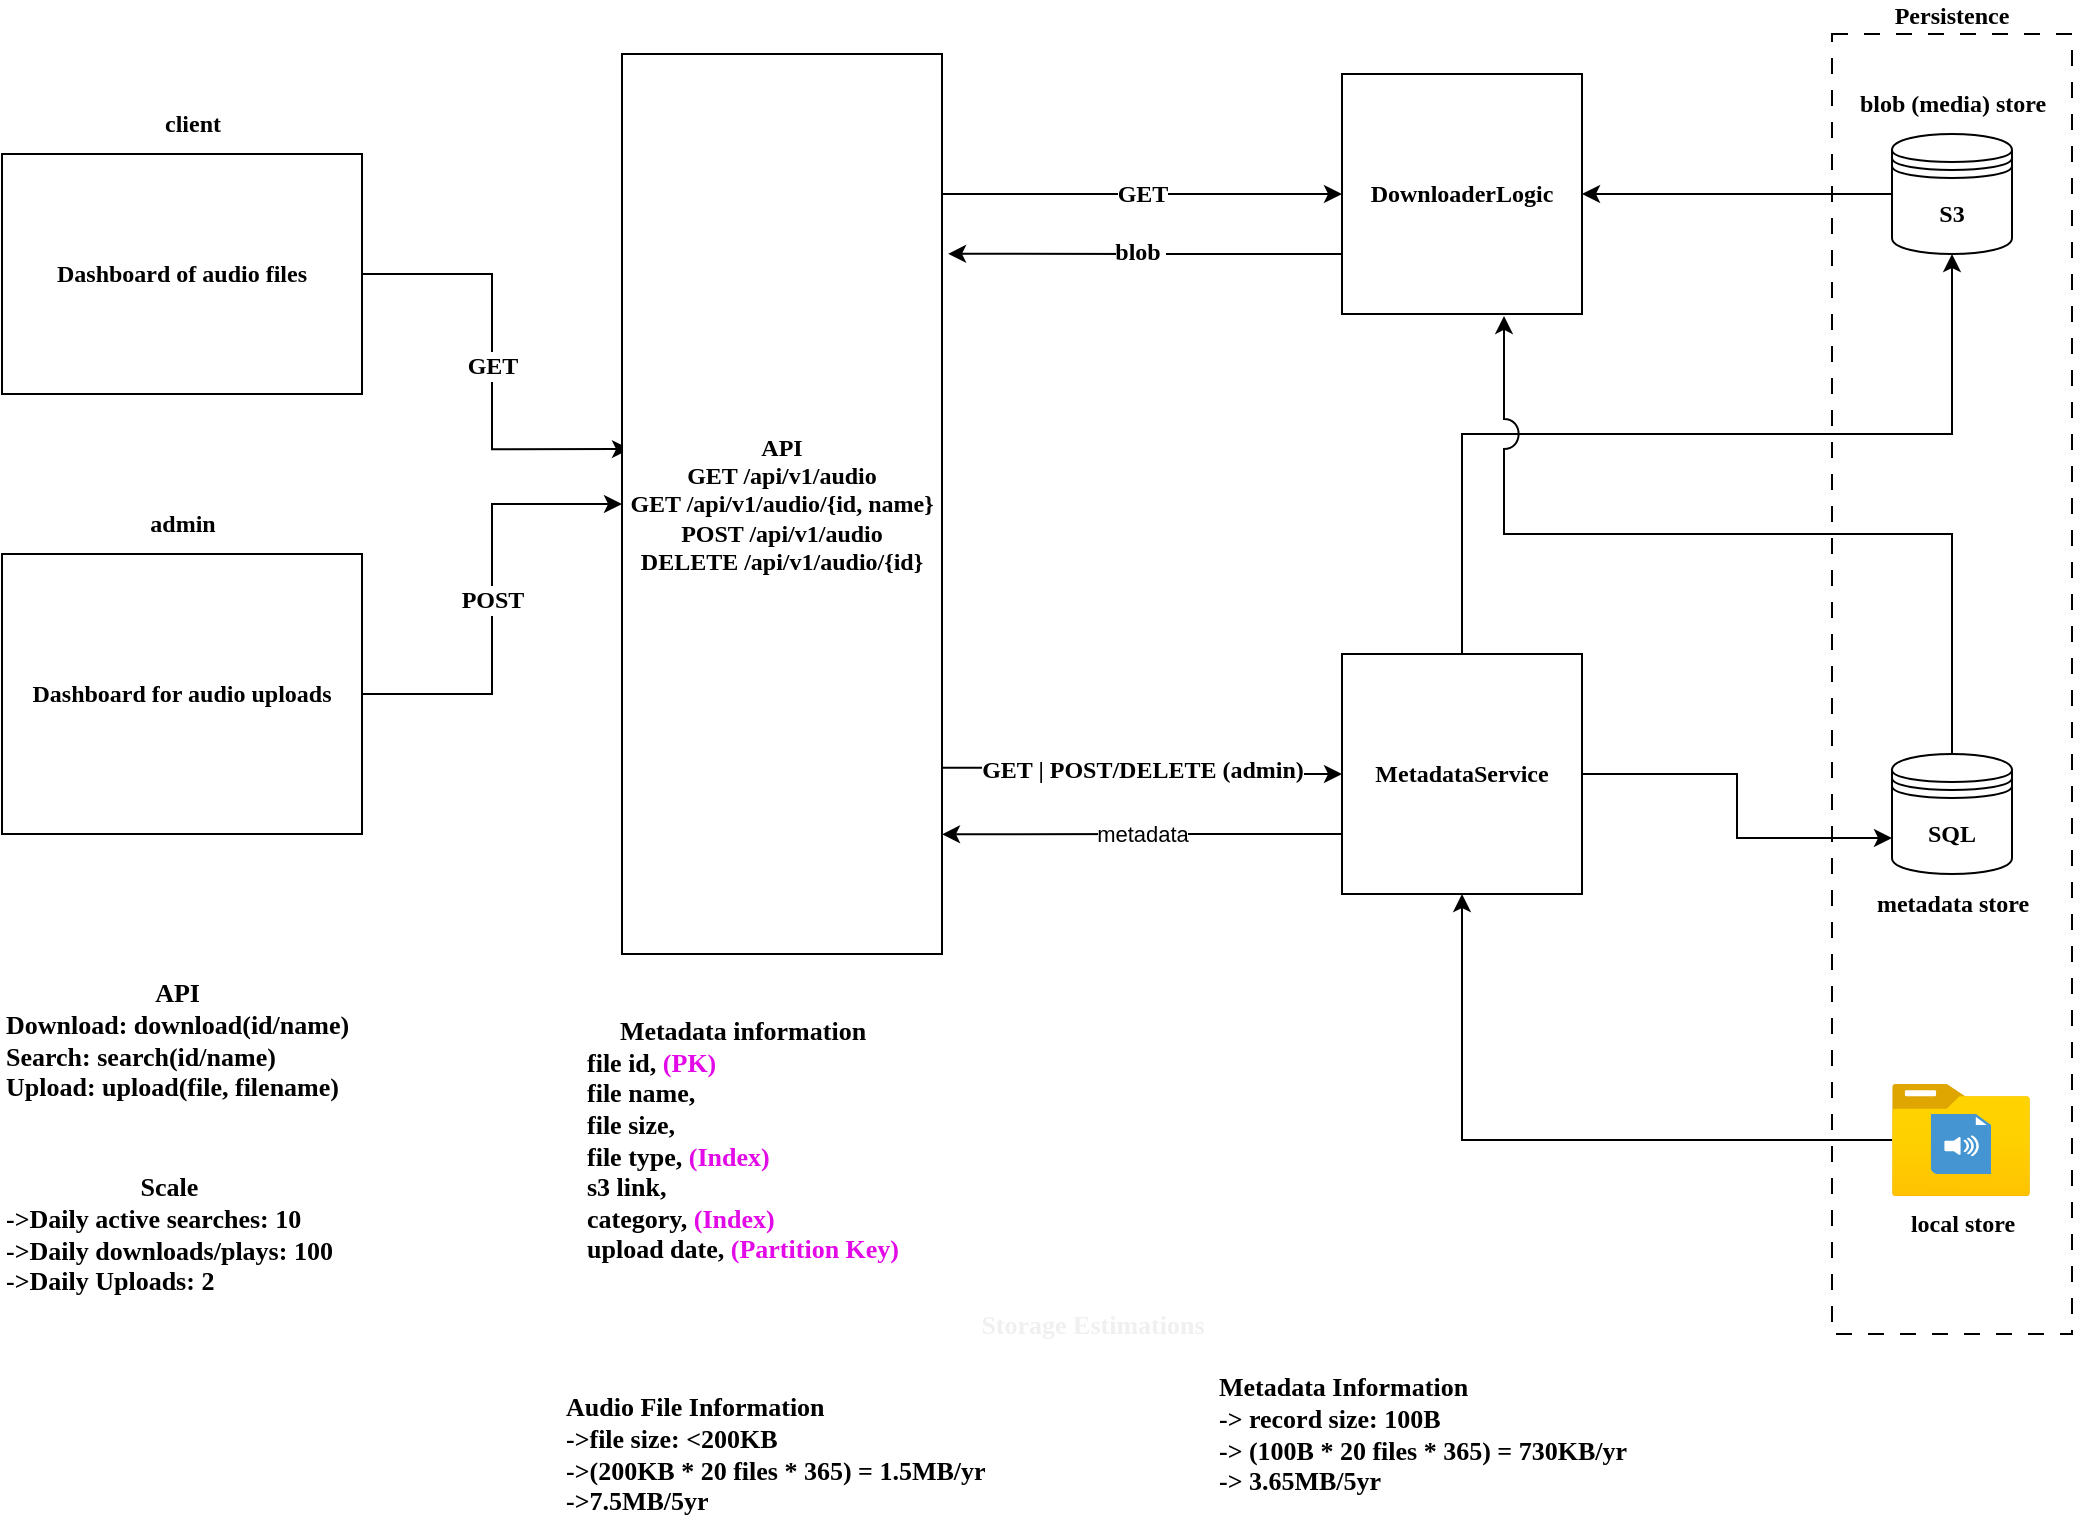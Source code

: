 <mxfile>
    <diagram name="Page-1" id="8vaLGi14hAJcV_wnxX4P">
        <mxGraphModel dx="1674" dy="814" grid="1" gridSize="10" guides="1" tooltips="1" connect="1" arrows="1" fold="1" page="1" pageScale="1" pageWidth="1100" pageHeight="850" math="0" shadow="0">
            <root>
                <mxCell id="0"/>
                <mxCell id="1" parent="0"/>
                <mxCell id="11" style="edgeStyle=orthogonalEdgeStyle;html=1;entryX=0.5;entryY=1;entryDx=0;entryDy=0;elbow=vertical;rounded=0;" edge="1" parent="1" source="7IgNUheAVe-pYQhXkYOQ-1" target="7IgNUheAVe-pYQhXkYOQ-4">
                    <mxGeometry relative="1" as="geometry">
                        <Array as="points">
                            <mxPoint x="760" y="290"/>
                            <mxPoint x="1005" y="290"/>
                        </Array>
                    </mxGeometry>
                </mxCell>
                <mxCell id="12" style="edgeStyle=orthogonalEdgeStyle;rounded=0;html=1;exitX=1;exitY=0.5;exitDx=0;exitDy=0;entryX=0;entryY=0.7;entryDx=0;entryDy=0;elbow=vertical;" edge="1" parent="1" source="7IgNUheAVe-pYQhXkYOQ-1" target="7IgNUheAVe-pYQhXkYOQ-7">
                    <mxGeometry relative="1" as="geometry"/>
                </mxCell>
                <mxCell id="13" value="metadata" style="edgeStyle=orthogonalEdgeStyle;rounded=0;html=1;exitX=0;exitY=0.75;exitDx=0;exitDy=0;entryX=1;entryY=0.867;entryDx=0;entryDy=0;entryPerimeter=0;elbow=vertical;" edge="1" parent="1" source="7IgNUheAVe-pYQhXkYOQ-1" target="7IgNUheAVe-pYQhXkYOQ-26">
                    <mxGeometry relative="1" as="geometry"/>
                </mxCell>
                <mxCell id="7IgNUheAVe-pYQhXkYOQ-1" value="MetadataService" style="whiteSpace=wrap;html=1;aspect=fixed;fontFamily=Comic Sans MS;fontSize=12;fontStyle=1" parent="1" vertex="1">
                    <mxGeometry x="700" y="400" width="120" height="120" as="geometry"/>
                </mxCell>
                <mxCell id="7IgNUheAVe-pYQhXkYOQ-12" value="Persistence" style="rounded=0;whiteSpace=wrap;html=1;fillColor=none;dashed=1;dashPattern=8 8;labelPosition=center;verticalLabelPosition=top;align=center;verticalAlign=bottom;fontFamily=Comic Sans MS;fontSize=12;fontStyle=1" parent="1" vertex="1">
                    <mxGeometry x="945" y="90" width="120" height="650" as="geometry"/>
                </mxCell>
                <mxCell id="7IgNUheAVe-pYQhXkYOQ-20" style="edgeStyle=orthogonalEdgeStyle;rounded=0;orthogonalLoop=1;jettySize=auto;html=1;entryX=1;entryY=0.5;entryDx=0;entryDy=0;fontFamily=Comic Sans MS;fontSize=12;fontStyle=1" parent="1" source="7IgNUheAVe-pYQhXkYOQ-4" target="7IgNUheAVe-pYQhXkYOQ-11" edge="1">
                    <mxGeometry relative="1" as="geometry"/>
                </mxCell>
                <mxCell id="7IgNUheAVe-pYQhXkYOQ-4" value="S3" style="shape=datastore;whiteSpace=wrap;html=1;fontFamily=Comic Sans MS;fontSize=12;fontStyle=1" parent="1" vertex="1">
                    <mxGeometry x="975" y="140" width="60" height="60" as="geometry"/>
                </mxCell>
                <mxCell id="7IgNUheAVe-pYQhXkYOQ-22" style="edgeStyle=orthogonalEdgeStyle;rounded=0;orthogonalLoop=1;jettySize=auto;html=1;exitX=0.5;exitY=0;exitDx=0;exitDy=0;entryX=0.675;entryY=1.008;entryDx=0;entryDy=0;entryPerimeter=0;jumpStyle=arc;jumpSize=15;fontFamily=Comic Sans MS;fontSize=12;fontStyle=1" parent="1" source="7IgNUheAVe-pYQhXkYOQ-7" target="7IgNUheAVe-pYQhXkYOQ-11" edge="1">
                    <mxGeometry relative="1" as="geometry"/>
                </mxCell>
                <mxCell id="7IgNUheAVe-pYQhXkYOQ-7" value="SQL" style="shape=datastore;whiteSpace=wrap;html=1;fontFamily=Comic Sans MS;fontSize=12;fontStyle=1" parent="1" vertex="1">
                    <mxGeometry x="975" y="450" width="60" height="60" as="geometry"/>
                </mxCell>
                <mxCell id="7IgNUheAVe-pYQhXkYOQ-49" style="edgeStyle=orthogonalEdgeStyle;rounded=0;orthogonalLoop=1;jettySize=auto;html=1;exitX=0;exitY=0.75;exitDx=0;exitDy=0;entryX=1.019;entryY=0.222;entryDx=0;entryDy=0;entryPerimeter=0;fontFamily=Comic Sans MS;fontSize=12;fontStyle=1" parent="1" source="7IgNUheAVe-pYQhXkYOQ-11" target="7IgNUheAVe-pYQhXkYOQ-26" edge="1">
                    <mxGeometry relative="1" as="geometry"/>
                </mxCell>
                <mxCell id="7IgNUheAVe-pYQhXkYOQ-50" value="blob&amp;nbsp;" style="edgeLabel;html=1;align=center;verticalAlign=middle;resizable=0;points=[];fontFamily=Comic Sans MS;fontSize=12;fontStyle=1" parent="7IgNUheAVe-pYQhXkYOQ-49" vertex="1" connectable="0">
                    <mxGeometry x="0.03" y="-1" relative="1" as="geometry">
                        <mxPoint as="offset"/>
                    </mxGeometry>
                </mxCell>
                <mxCell id="7IgNUheAVe-pYQhXkYOQ-11" value="DownloaderLogic" style="whiteSpace=wrap;html=1;aspect=fixed;fontFamily=Comic Sans MS;fontSize=12;fontStyle=1" parent="1" vertex="1">
                    <mxGeometry x="700" y="110" width="120" height="120" as="geometry"/>
                </mxCell>
                <mxCell id="7IgNUheAVe-pYQhXkYOQ-23" value="metadata store" style="text;html=1;align=center;verticalAlign=middle;resizable=0;points=[];autosize=1;strokeColor=none;fillColor=none;fontFamily=Comic Sans MS;fontSize=12;fontStyle=1" parent="1" vertex="1">
                    <mxGeometry x="950" y="510" width="110" height="30" as="geometry"/>
                </mxCell>
                <mxCell id="7IgNUheAVe-pYQhXkYOQ-24" value="blob (media) store" style="text;html=1;align=center;verticalAlign=middle;resizable=0;points=[];autosize=1;strokeColor=none;fillColor=none;fontFamily=Comic Sans MS;fontSize=12;fontStyle=1" parent="1" vertex="1">
                    <mxGeometry x="940" y="110" width="130" height="30" as="geometry"/>
                </mxCell>
                <mxCell id="7IgNUheAVe-pYQhXkYOQ-34" value="GET" style="edgeStyle=orthogonalEdgeStyle;rounded=0;orthogonalLoop=1;jettySize=auto;html=1;exitX=1;exitY=0.5;exitDx=0;exitDy=0;entryX=0.025;entryY=0.439;entryDx=0;entryDy=0;entryPerimeter=0;fontFamily=Comic Sans MS;fontSize=12;fontStyle=1" parent="1" source="7IgNUheAVe-pYQhXkYOQ-25" target="7IgNUheAVe-pYQhXkYOQ-26" edge="1">
                    <mxGeometry relative="1" as="geometry"/>
                </mxCell>
                <mxCell id="7IgNUheAVe-pYQhXkYOQ-27" value="GET" style="edgeStyle=orthogonalEdgeStyle;rounded=0;orthogonalLoop=1;jettySize=auto;html=1;entryX=0;entryY=0.5;entryDx=0;entryDy=0;fontFamily=Comic Sans MS;fontSize=12;fontStyle=1" parent="1" source="7IgNUheAVe-pYQhXkYOQ-26" target="7IgNUheAVe-pYQhXkYOQ-11" edge="1">
                    <mxGeometry relative="1" as="geometry">
                        <Array as="points">
                            <mxPoint x="530" y="170"/>
                            <mxPoint x="530" y="170"/>
                        </Array>
                    </mxGeometry>
                </mxCell>
                <mxCell id="7IgNUheAVe-pYQhXkYOQ-44" value="GET | POST/DELETE (admin)" style="edgeStyle=orthogonalEdgeStyle;rounded=0;orthogonalLoop=1;jettySize=auto;html=1;exitX=0.994;exitY=0.793;exitDx=0;exitDy=0;entryX=0;entryY=0.5;entryDx=0;entryDy=0;fontFamily=Comic Sans MS;fontSize=12;fontStyle=1;exitPerimeter=0;" parent="1" source="7IgNUheAVe-pYQhXkYOQ-26" target="7IgNUheAVe-pYQhXkYOQ-1" edge="1">
                    <mxGeometry relative="1" as="geometry"/>
                </mxCell>
                <mxCell id="7IgNUheAVe-pYQhXkYOQ-26" value="API&lt;br style=&quot;font-size: 12px;&quot;&gt;GET /api/v1/audio&lt;br style=&quot;font-size: 12px;&quot;&gt;GET /api/v1/audio/{id, name}&lt;br style=&quot;font-size: 12px;&quot;&gt;POST /api/v1/audio&lt;br&gt;DELETE /api/v1/audio/{id}" style="whiteSpace=wrap;html=1;fontFamily=Comic Sans MS;fontSize=12;fontStyle=1" parent="1" vertex="1">
                    <mxGeometry x="340" y="100" width="160" height="450" as="geometry"/>
                </mxCell>
                <mxCell id="7IgNUheAVe-pYQhXkYOQ-41" value="" style="group;fontFamily=Comic Sans MS;fontSize=12;fontStyle=1" parent="1" vertex="1" connectable="0">
                    <mxGeometry x="30" y="320" width="180" height="170" as="geometry"/>
                </mxCell>
                <mxCell id="7IgNUheAVe-pYQhXkYOQ-39" value="Dashboard for audio uploads" style="whiteSpace=wrap;html=1;fontFamily=Comic Sans MS;fontSize=12;fontStyle=1" parent="7IgNUheAVe-pYQhXkYOQ-41" vertex="1">
                    <mxGeometry y="30" width="180" height="140" as="geometry"/>
                </mxCell>
                <mxCell id="7IgNUheAVe-pYQhXkYOQ-40" value="admin" style="text;html=1;align=center;verticalAlign=middle;resizable=0;points=[];autosize=1;strokeColor=none;fillColor=none;fontFamily=Comic Sans MS;fontSize=12;fontStyle=1" parent="7IgNUheAVe-pYQhXkYOQ-41" vertex="1">
                    <mxGeometry x="60" width="60" height="30" as="geometry"/>
                </mxCell>
                <mxCell id="7IgNUheAVe-pYQhXkYOQ-42" value="" style="group;fontFamily=Comic Sans MS;fontSize=12;fontStyle=1" parent="1" vertex="1" connectable="0">
                    <mxGeometry x="30" y="120" width="180" height="150" as="geometry"/>
                </mxCell>
                <mxCell id="7IgNUheAVe-pYQhXkYOQ-25" value="Dashboard of audio files" style="whiteSpace=wrap;html=1;fontFamily=Comic Sans MS;fontSize=12;fontStyle=1" parent="7IgNUheAVe-pYQhXkYOQ-42" vertex="1">
                    <mxGeometry y="30" width="180" height="120" as="geometry"/>
                </mxCell>
                <mxCell id="7IgNUheAVe-pYQhXkYOQ-36" value="client" style="text;html=1;align=center;verticalAlign=middle;resizable=0;points=[];autosize=1;strokeColor=none;fillColor=none;fontFamily=Comic Sans MS;fontSize=12;fontStyle=1" parent="7IgNUheAVe-pYQhXkYOQ-42" vertex="1">
                    <mxGeometry x="70" width="50" height="30" as="geometry"/>
                </mxCell>
                <mxCell id="7IgNUheAVe-pYQhXkYOQ-43" value="POST" style="edgeStyle=orthogonalEdgeStyle;rounded=0;orthogonalLoop=1;jettySize=auto;html=1;entryX=0;entryY=0.5;entryDx=0;entryDy=0;fontFamily=Comic Sans MS;fontSize=12;fontStyle=1" parent="1" source="7IgNUheAVe-pYQhXkYOQ-39" target="7IgNUheAVe-pYQhXkYOQ-26" edge="1">
                    <mxGeometry relative="1" as="geometry"/>
                </mxCell>
                <mxCell id="7IgNUheAVe-pYQhXkYOQ-46" value="&lt;div style=&quot;text-align: center; font-size: 13px;&quot;&gt;&lt;span style=&quot;background-color: initial; font-size: 13px;&quot;&gt;API&lt;/span&gt;&lt;/div&gt;&lt;div style=&quot;font-size: 13px;&quot;&gt;Download: download(id/name)&lt;/div&gt;&lt;div style=&quot;font-size: 13px;&quot;&gt;Search: search(id/name)&lt;/div&gt;&lt;div style=&quot;font-size: 13px;&quot;&gt;Upload: upload(file, filename)&lt;/div&gt;" style="text;html=1;align=left;verticalAlign=middle;resizable=0;points=[];autosize=1;strokeColor=none;fillColor=none;fontFamily=Comic Sans MS;fontSize=13;fontStyle=1" parent="1" vertex="1">
                    <mxGeometry x="30" y="553" width="210" height="80" as="geometry"/>
                </mxCell>
                <mxCell id="7IgNUheAVe-pYQhXkYOQ-54" value="&lt;div style=&quot;text-align: center; font-size: 13px;&quot;&gt;&lt;span style=&quot;font-family: &amp;quot;Comic Sans MS&amp;quot;; background-color: initial; font-size: 13px;&quot;&gt;Scale&lt;/span&gt;&lt;/div&gt;&lt;font face=&quot;Comic Sans MS&quot; style=&quot;font-size: 13px;&quot;&gt;-&amp;gt;Daily active searches: 10&lt;br style=&quot;font-size: 13px;&quot;&gt;-&amp;gt;Daily downloads/plays: 100&lt;br style=&quot;font-size: 13px;&quot;&gt;-&amp;gt;Daily Uploads: 2&lt;/font&gt;" style="text;html=1;align=left;verticalAlign=middle;resizable=0;points=[];autosize=1;strokeColor=none;fillColor=none;fontStyle=1;fontSize=13;" parent="1" vertex="1">
                    <mxGeometry x="30" y="650" width="210" height="80" as="geometry"/>
                </mxCell>
                <mxCell id="3K80fAYk5EkW9mQfeSB6-6" value="Metadata information&lt;br style=&quot;font-size: 13px;&quot;&gt;&lt;div style=&quot;text-align: left; font-size: 13px;&quot;&gt;&lt;span style=&quot;background-color: initial; font-size: 13px;&quot;&gt;file id, &lt;/span&gt;&lt;font style=&quot;background-color: initial; font-size: 13px;&quot; color=&quot;#e20ae6&quot;&gt;(PK)&lt;/font&gt;&lt;/div&gt;&lt;div style=&quot;text-align: left; font-size: 13px;&quot;&gt;&lt;span style=&quot;background-color: initial; font-size: 13px;&quot;&gt;file name,&lt;/span&gt;&lt;/div&gt;&lt;div style=&quot;text-align: left; font-size: 13px;&quot;&gt;&lt;span style=&quot;background-color: initial; font-size: 13px;&quot;&gt;file size,&lt;/span&gt;&lt;/div&gt;&lt;div style=&quot;text-align: left; font-size: 13px;&quot;&gt;&lt;span style=&quot;background-color: initial; font-size: 13px;&quot;&gt;file type, &lt;font color=&quot;#e20ae6&quot;&gt;(Index)&lt;/font&gt;&lt;/span&gt;&lt;/div&gt;&lt;div style=&quot;text-align: left; font-size: 13px;&quot;&gt;&lt;span style=&quot;background-color: initial; font-size: 13px;&quot;&gt;s3 link,&lt;/span&gt;&lt;/div&gt;&lt;div style=&quot;text-align: left; font-size: 13px;&quot;&gt;&lt;span style=&quot;background-color: initial; font-size: 13px;&quot;&gt;category, &lt;/span&gt;&lt;font style=&quot;background-color: initial; font-size: 13px;&quot; color=&quot;#e20ae6&quot;&gt;(Index)&lt;/font&gt;&lt;/div&gt;&lt;div style=&quot;text-align: left; font-size: 13px;&quot;&gt;&lt;span style=&quot;background-color: initial; font-size: 13px;&quot;&gt;upload date, &lt;/span&gt;&lt;font style=&quot;background-color: initial; font-size: 13px;&quot; color=&quot;#e20ae6&quot;&gt;(Partition Key)&lt;/font&gt;&lt;/div&gt;" style="text;html=1;align=center;verticalAlign=middle;resizable=0;points=[];autosize=1;strokeColor=none;fillColor=none;fontFamily=Comic Sans MS;fontStyle=1;fontSize=13;" parent="1" vertex="1">
                    <mxGeometry x="300" y="573" width="200" height="140" as="geometry"/>
                </mxCell>
                <mxCell id="3" style="edgeStyle=orthogonalEdgeStyle;html=1;entryX=0.5;entryY=1;entryDx=0;entryDy=0;rounded=0;" parent="1" source="2" target="7IgNUheAVe-pYQhXkYOQ-1" edge="1">
                    <mxGeometry relative="1" as="geometry"/>
                </mxCell>
                <mxCell id="2" value="local store" style="aspect=fixed;html=1;points=[];align=center;image;fontSize=12;image=img/lib/azure2/general/Folder_Blank.svg;fontFamily=Comic Sans MS;fontStyle=1" parent="1" vertex="1">
                    <mxGeometry x="975" y="615" width="69" height="56.0" as="geometry"/>
                </mxCell>
                <mxCell id="5" value="" style="shadow=0;dashed=0;html=1;strokeColor=none;fillColor=#4495D1;labelPosition=center;verticalLabelPosition=bottom;verticalAlign=top;align=center;outlineConnect=0;shape=mxgraph.veeam.audio_file;" parent="1" vertex="1">
                    <mxGeometry x="994.5" y="630" width="30" height="30" as="geometry"/>
                </mxCell>
                <mxCell id="10" value="" style="group" parent="1" vertex="1" connectable="0">
                    <mxGeometry x="310" y="720" width="565" height="120" as="geometry"/>
                </mxCell>
                <mxCell id="7IgNUheAVe-pYQhXkYOQ-53" value="&lt;div style=&quot;font-size: 13px;&quot;&gt;&lt;span style=&quot;background-color: initial; font-size: 13px;&quot;&gt;Audio File Information&lt;/span&gt;&lt;/div&gt;-&amp;gt;file size: &amp;lt;200KB&lt;br style=&quot;font-size: 13px;&quot;&gt;-&amp;gt;(200KB * 20 files * 365) = 1.5MB/yr&lt;br style=&quot;font-size: 13px;&quot;&gt;-&amp;gt;7.5MB/5yr" style="text;html=1;align=left;verticalAlign=middle;resizable=0;points=[];autosize=1;strokeColor=none;fillColor=none;fontFamily=Comic Sans MS;fontSize=13;fontStyle=1" parent="10" vertex="1">
                    <mxGeometry y="40" width="280" height="80" as="geometry"/>
                </mxCell>
                <mxCell id="7" value="&lt;b style=&quot;color: rgb(240, 240, 240); font-size: 13px;&quot;&gt;&lt;font face=&quot;Comic Sans MS&quot;&gt;Storage Estimations&lt;/font&gt;&lt;/b&gt;" style="text;html=1;align=center;verticalAlign=middle;resizable=0;points=[];autosize=1;strokeColor=none;fillColor=none;fontColor=#E20AE6;" parent="10" vertex="1">
                    <mxGeometry x="190" width="150" height="30" as="geometry"/>
                </mxCell>
                <mxCell id="8" value="&lt;div style=&quot;text-align: left;&quot;&gt;&lt;b style=&quot;background-color: initial;&quot;&gt;&lt;font face=&quot;Comic Sans MS&quot;&gt;Metadata Information&lt;/font&gt;&lt;/b&gt;&lt;br&gt;&lt;/div&gt;&lt;b style=&quot;font-size: 13px;&quot;&gt;&lt;font face=&quot;Comic Sans MS&quot; style=&quot;font-size: 13px;&quot;&gt;&lt;div style=&quot;text-align: left; font-size: 13px;&quot;&gt;&lt;b style=&quot;background-color: initial; font-family: Helvetica; font-size: 13px;&quot;&gt;&lt;font face=&quot;Comic Sans MS&quot; style=&quot;font-size: 13px;&quot;&gt;-&amp;gt; record size: 100B&lt;/font&gt;&lt;/b&gt;&lt;/div&gt;&lt;div style=&quot;text-align: left; font-size: 13px;&quot;&gt;&lt;b style=&quot;background-color: initial; font-family: Helvetica; font-size: 13px;&quot;&gt;&lt;font face=&quot;Comic Sans MS&quot; style=&quot;font-size: 13px;&quot;&gt;-&amp;gt; (100B * 20 files * 365) = 730KB/yr&lt;/font&gt;&lt;/b&gt;&lt;/div&gt;&lt;div style=&quot;text-align: left; font-size: 13px;&quot;&gt;&lt;b style=&quot;background-color: initial; font-family: Helvetica; font-size: 13px;&quot;&gt;&lt;font face=&quot;Comic Sans MS&quot; style=&quot;font-size: 13px;&quot;&gt;-&amp;gt; 3.65MB/5yr&lt;/font&gt;&lt;/b&gt;&lt;/div&gt;&lt;/font&gt;&lt;/b&gt;" style="text;html=1;align=center;verticalAlign=middle;resizable=0;points=[];autosize=1;strokeColor=none;fillColor=none;fontSize=13;" parent="10" vertex="1">
                    <mxGeometry x="295" y="30" width="270" height="80" as="geometry"/>
                </mxCell>
            </root>
        </mxGraphModel>
    </diagram>
</mxfile>
